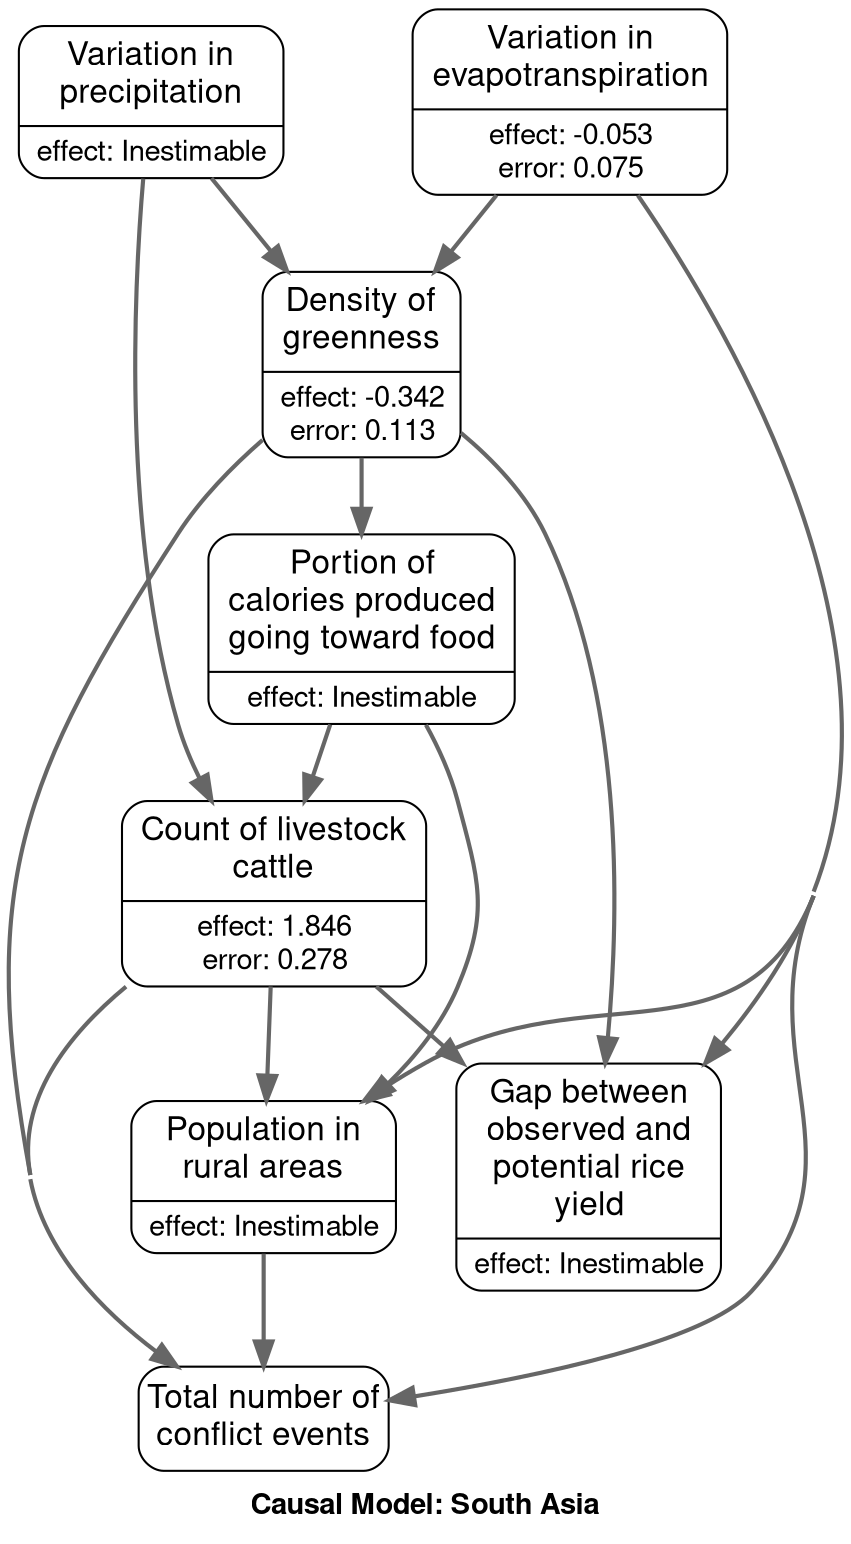 # generated file for region: south_asia by CausalModelRegionGenerator
strict digraph causalModel {
fontname="Helvetica, Arial, sans-serif";
label=<<TABLE BORDER="0" CELLBORDER="0" CELLSPACING="0"><TR><TD></TD></TR><TR><TD ALIGN="LEFT"><B>Causal Model: South Asia</B></TD></TR></TABLE>>;
labelloc = b;
nodesep = 0.4;
concentrate = true;
node[shape = Mrecord, fontname = "Helvetica, Arial, sans-serif", margin = "0.10,0.06", penwidth = 1.0];
edge[arrowsize = 1.2 penwidth = 2 color="#666666"];

# nodes
et_anom_m_STD_m [label = <{<table align="center" border="0" cellspacing="1" cellpadding="1">
<tr><td><font point-size="16">Variation in<br/>evapotranspiration<br/></font></td></tr>
</table>
|<table border="0" cellspacing="1" cellpadding="0.5"><tr><td><font point-size="14">effect: -0.053</font></td></tr>
<tr><td><font point-size="14">error: 0.075</font></td></tr></table>}>, class = rankA];
DeliveredkcalFraction_s [label = <{<table align="center" border="0" cellspacing="1" cellpadding="1">
<tr><td><font point-size="16">Portion of<br/>calories produced<br/>going toward food<br/></font></td></tr>
</table>
|<table border="0" cellspacing="1" cellpadding="0.5"><tr><td><font point-size="14">effect: Inestimable</font></td></tr></table>}>, class = rankB];
ndvi_act_med_m [label = <{<table align="center" border="0" cellspacing="1" cellpadding="1">
<tr><td><font point-size="16">Density of<br/>greenness<br/></font></td></tr>
</table>
|<table border="0" cellspacing="1" cellpadding="0.5"><tr><td><font point-size="14">effect: -0.342</font></td></tr>
<tr><td><font point-size="14">error: 0.113</font></td></tr></table>}>, class = rankB];
cattle_number_s [label = <{<table align="center" border="0" cellspacing="1" cellpadding="1">
<tr><td><font point-size="16">Count of livestock<br/>cattle<br/></font></td></tr>
</table>
|<table border="0" cellspacing="1" cellpadding="0.5"><tr><td><font point-size="14">effect: 1.846</font></td></tr>
<tr><td><font point-size="14">error: 0.278</font></td></tr></table>}>, class = rankB];
spi_1_f2_m [label = <{<table align="center" border="0" cellspacing="1" cellpadding="1">
<tr><td><font point-size="16">Variation in<br/>precipitation<br/></font></td></tr>
</table>
|<table border="0" cellspacing="1" cellpadding="0.5"><tr><td><font point-size="14">effect: Inestimable</font></td></tr></table>}>, class = rankA];
yield_gap_rice_s [label = <{<table align="center" border="0" cellspacing="1" cellpadding="1">
<tr><td><font point-size="16">Gap between<br/>observed and<br/>potential rice<br/>yield<br/></font></td></tr>
</table>
|<table border="0" cellspacing="1" cellpadding="0.5"><tr><td><font point-size="14">effect: Inestimable</font></td></tr></table>}>, class = rankB];
rurpop_s [label = <{<table align="center" border="0" cellspacing="1" cellpadding="1">
<tr><td><font point-size="16">Population in<br/>rural areas<br/></font></td></tr>
</table>
|<table border="0" cellspacing="1" cellpadding="0.5"><tr><td><font point-size="14">effect: Inestimable</font></td></tr></table>}>, class = rankB];
acl_sum_evnt_m [label = "Total number of
conflict events" class = rankC shape=box style=rounded fontsize="16pt" margin = "0.05,0.10"];

#ranks
{rank=same; et_anom_m_STD_m spi_1_f2_m; }

# links
et_anom_m_STD_m -> ndvi_act_med_m;
et_anom_m_STD_m -> yield_gap_rice_s;
et_anom_m_STD_m -> rurpop_s;
et_anom_m_STD_m -> acl_sum_evnt_m;
DeliveredkcalFraction_s -> cattle_number_s;
DeliveredkcalFraction_s -> rurpop_s;
ndvi_act_med_m -> DeliveredkcalFraction_s;
ndvi_act_med_m -> yield_gap_rice_s;
ndvi_act_med_m -> acl_sum_evnt_m;
cattle_number_s -> yield_gap_rice_s;
cattle_number_s -> rurpop_s;
cattle_number_s -> acl_sum_evnt_m;
spi_1_f2_m -> ndvi_act_med_m;
spi_1_f2_m -> cattle_number_s;
rurpop_s -> acl_sum_evnt_m;

}
